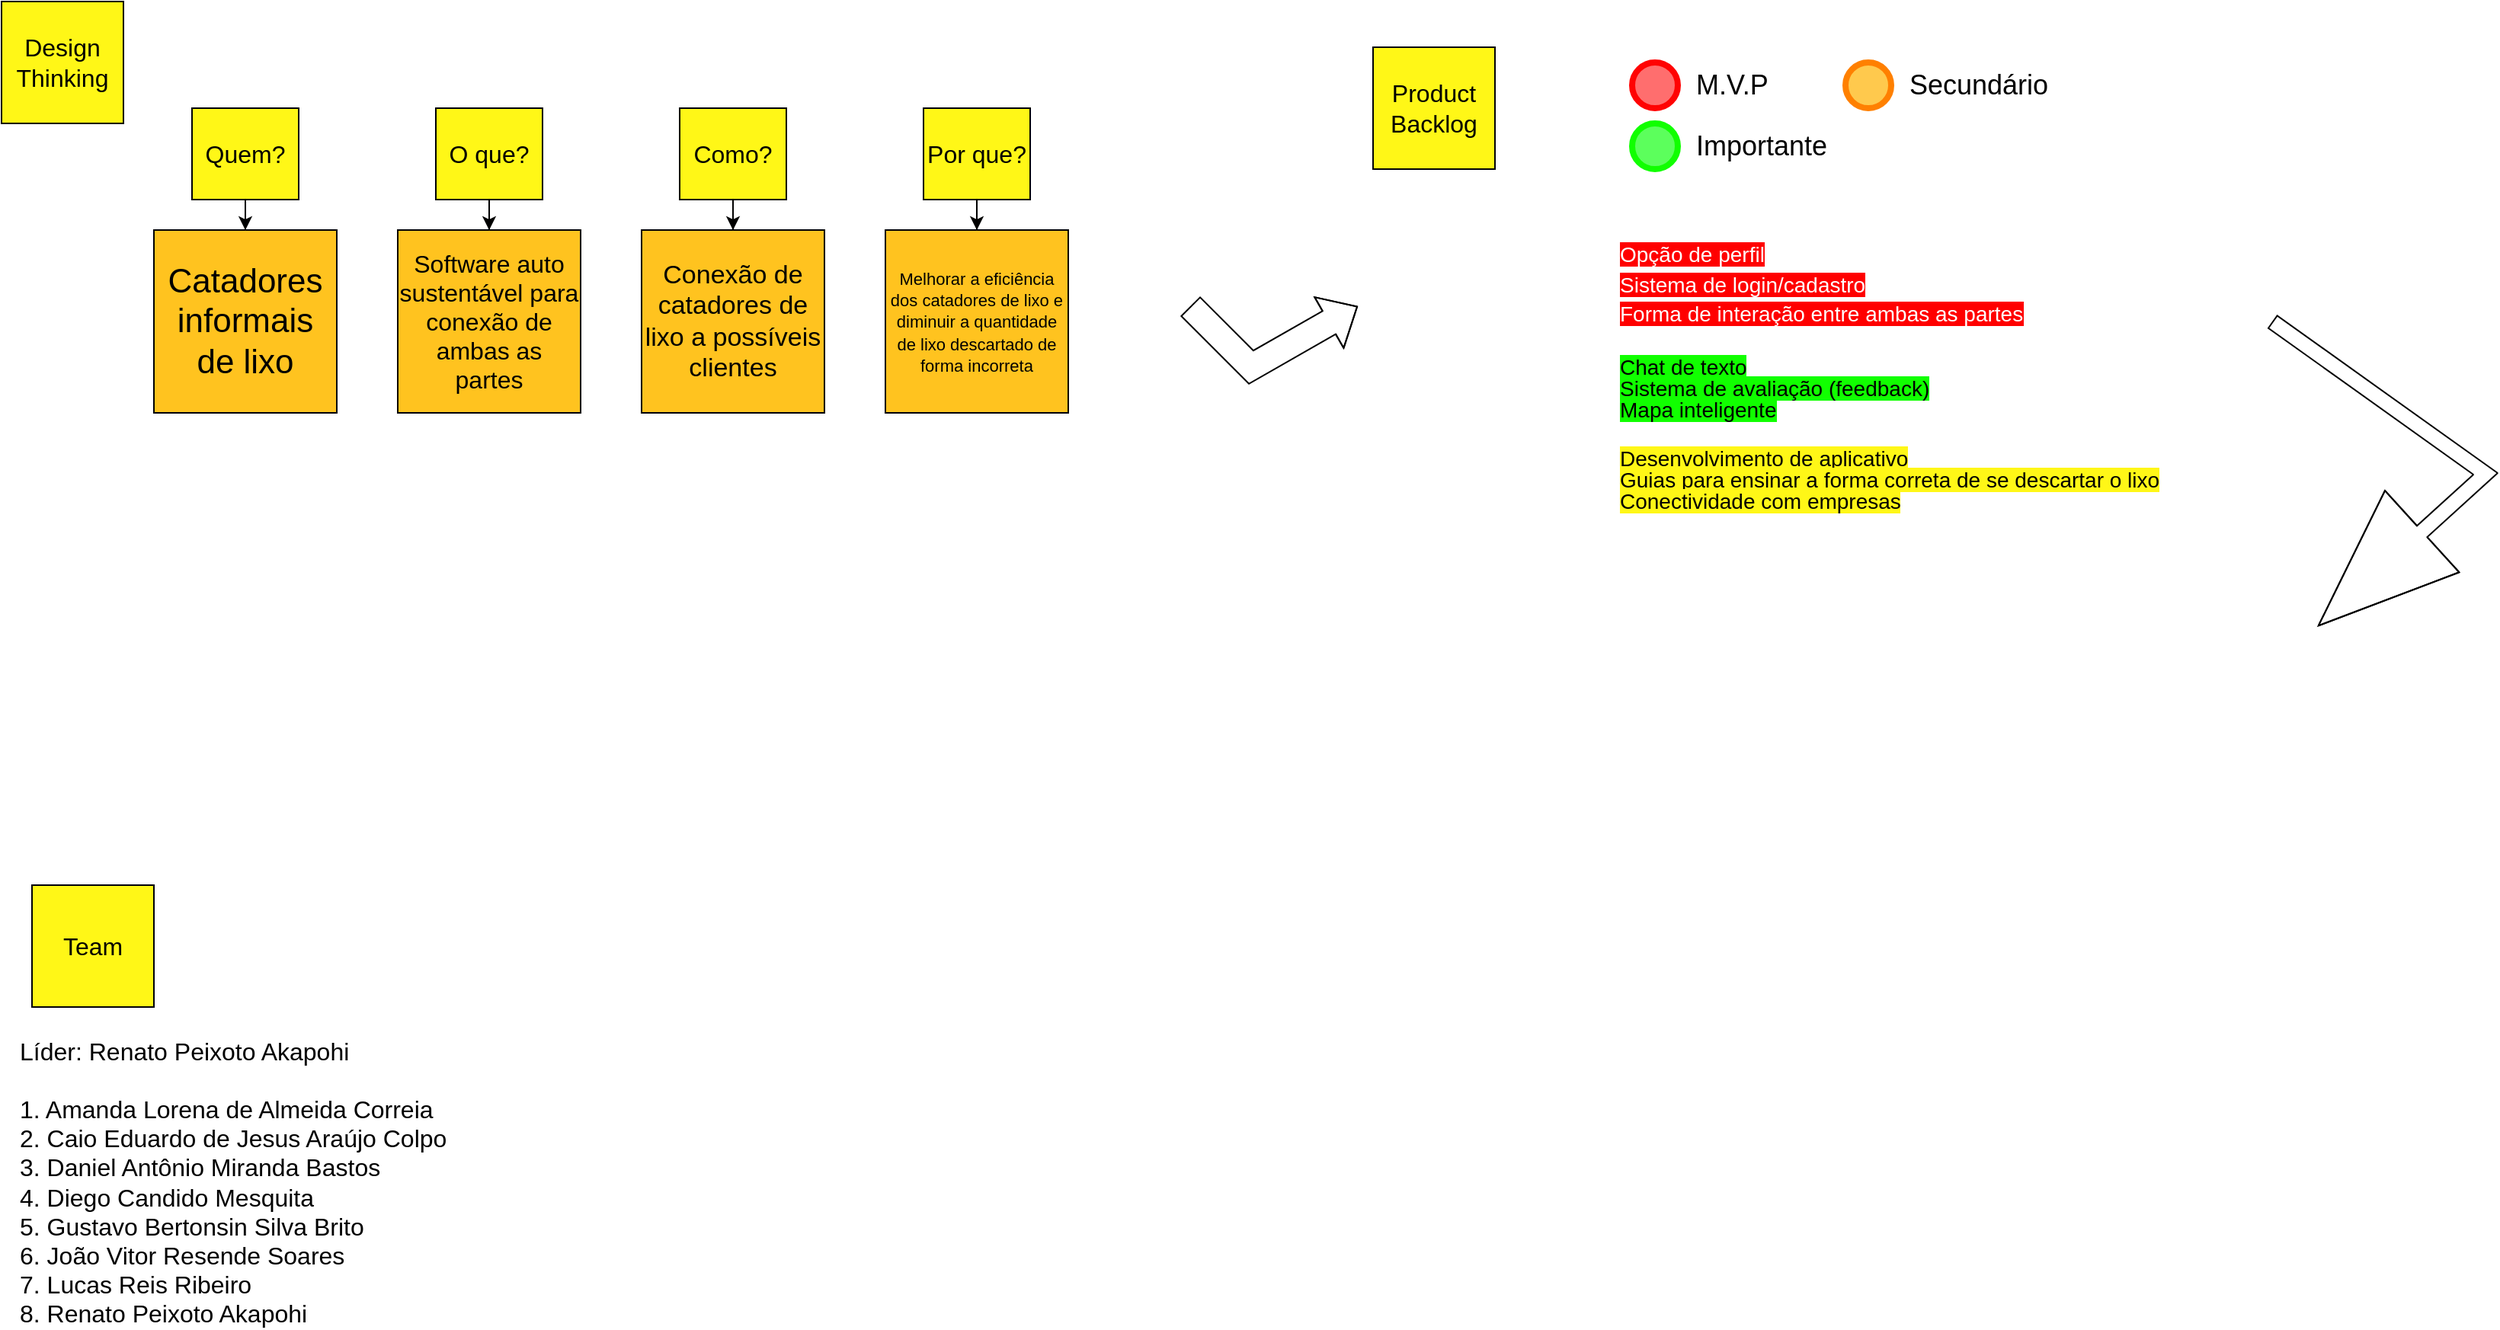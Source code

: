 <mxfile version="17.4.6" type="github">
  <diagram id="EuX7g-8AzffwRQ4VUyoB" name="Page-1">
    <mxGraphModel dx="2849" dy="1634" grid="1" gridSize="10" guides="1" tooltips="1" connect="1" arrows="1" fold="1" page="1" pageScale="1" pageWidth="1920" pageHeight="1200" math="0" shadow="0">
      <root>
        <mxCell id="0" />
        <mxCell id="1" parent="0" />
        <mxCell id="W_h7wsD205jmg9Gb9zEZ-4" value="&lt;font style=&quot;font-size: 22px&quot;&gt;Catadores informais de lixo&lt;/font&gt;" style="whiteSpace=wrap;html=1;fillColor=#FFC31F;" parent="1" vertex="1">
          <mxGeometry x="120" y="160" width="120" height="120" as="geometry" />
        </mxCell>
        <mxCell id="W_h7wsD205jmg9Gb9zEZ-5" value="&lt;font style=&quot;font-size: 16px&quot;&gt;Software auto sustentável para conexão de ambas as partes&lt;/font&gt;" style="whiteSpace=wrap;html=1;fillColor=#FFC31F;" parent="1" vertex="1">
          <mxGeometry x="280" y="160" width="120" height="120" as="geometry" />
        </mxCell>
        <mxCell id="W_h7wsD205jmg9Gb9zEZ-6" value="&lt;font style=&quot;font-size: 17px&quot;&gt;Conexão de catadores de lixo a possíveis clientes&lt;/font&gt;" style="whiteSpace=wrap;html=1;fillColor=#FFC31F;" parent="1" vertex="1">
          <mxGeometry x="440" y="160" width="120" height="120" as="geometry" />
        </mxCell>
        <mxCell id="W_h7wsD205jmg9Gb9zEZ-7" value="&lt;font style=&quot;font-size: 11px&quot;&gt;Melhorar a eficiência dos catadores de lixo e diminuir a quantidade de lixo descartado de forma incorreta&lt;/font&gt;" style="whiteSpace=wrap;html=1;fillColor=#FFC31F;" parent="1" vertex="1">
          <mxGeometry x="600" y="160" width="120" height="120" as="geometry" />
        </mxCell>
        <mxCell id="W_h7wsD205jmg9Gb9zEZ-8" value="&lt;font&gt;&lt;font style=&quot;font-size: 16px&quot;&gt;Design Thinking&lt;/font&gt;&lt;br&gt;&lt;/font&gt;" style="whiteSpace=wrap;html=1;fillColor=#FFF717;" parent="1" vertex="1">
          <mxGeometry x="20" y="10" width="80" height="80" as="geometry" />
        </mxCell>
        <mxCell id="W_h7wsD205jmg9Gb9zEZ-14" style="edgeStyle=orthogonalEdgeStyle;rounded=0;orthogonalLoop=1;jettySize=auto;html=1;exitX=0.5;exitY=1;exitDx=0;exitDy=0;fontSize=16;" parent="1" source="W_h7wsD205jmg9Gb9zEZ-9" target="W_h7wsD205jmg9Gb9zEZ-4" edge="1">
          <mxGeometry relative="1" as="geometry" />
        </mxCell>
        <mxCell id="W_h7wsD205jmg9Gb9zEZ-9" value="&lt;font&gt;&lt;font style=&quot;font-size: 16px&quot;&gt;Quem?&lt;/font&gt;&lt;br&gt;&lt;/font&gt;" style="whiteSpace=wrap;html=1;fillColor=#FFF717;" parent="1" vertex="1">
          <mxGeometry x="145" y="80" width="70" height="60" as="geometry" />
        </mxCell>
        <mxCell id="W_h7wsD205jmg9Gb9zEZ-15" style="edgeStyle=orthogonalEdgeStyle;rounded=0;orthogonalLoop=1;jettySize=auto;html=1;exitX=0.5;exitY=1;exitDx=0;exitDy=0;fontSize=16;" parent="1" source="W_h7wsD205jmg9Gb9zEZ-10" target="W_h7wsD205jmg9Gb9zEZ-5" edge="1">
          <mxGeometry relative="1" as="geometry" />
        </mxCell>
        <mxCell id="W_h7wsD205jmg9Gb9zEZ-10" value="&lt;font&gt;&lt;font style=&quot;font-size: 16px&quot;&gt;O que?&lt;/font&gt;&lt;br&gt;&lt;/font&gt;" style="whiteSpace=wrap;html=1;fillColor=#FFF717;" parent="1" vertex="1">
          <mxGeometry x="305" y="80" width="70" height="60" as="geometry" />
        </mxCell>
        <mxCell id="W_h7wsD205jmg9Gb9zEZ-16" style="edgeStyle=orthogonalEdgeStyle;rounded=0;orthogonalLoop=1;jettySize=auto;html=1;exitX=0.5;exitY=1;exitDx=0;exitDy=0;fontSize=16;" parent="1" source="W_h7wsD205jmg9Gb9zEZ-11" target="W_h7wsD205jmg9Gb9zEZ-6" edge="1">
          <mxGeometry relative="1" as="geometry" />
        </mxCell>
        <mxCell id="W_h7wsD205jmg9Gb9zEZ-11" value="&lt;font&gt;&lt;font style=&quot;font-size: 16px&quot;&gt;Como?&lt;/font&gt;&lt;br&gt;&lt;/font&gt;" style="whiteSpace=wrap;html=1;fillColor=#FFF717;" parent="1" vertex="1">
          <mxGeometry x="465" y="80" width="70" height="60" as="geometry" />
        </mxCell>
        <mxCell id="W_h7wsD205jmg9Gb9zEZ-17" style="edgeStyle=orthogonalEdgeStyle;rounded=0;orthogonalLoop=1;jettySize=auto;html=1;exitX=0.5;exitY=1;exitDx=0;exitDy=0;fontSize=16;" parent="1" source="W_h7wsD205jmg9Gb9zEZ-12" target="W_h7wsD205jmg9Gb9zEZ-7" edge="1">
          <mxGeometry relative="1" as="geometry" />
        </mxCell>
        <mxCell id="W_h7wsD205jmg9Gb9zEZ-12" value="&lt;font&gt;&lt;font style=&quot;font-size: 16px&quot;&gt;Por que?&lt;/font&gt;&lt;br&gt;&lt;/font&gt;" style="whiteSpace=wrap;html=1;fillColor=#FFF717;" parent="1" vertex="1">
          <mxGeometry x="625" y="80" width="70" height="60" as="geometry" />
        </mxCell>
        <mxCell id="W_h7wsD205jmg9Gb9zEZ-18" value="&lt;font&gt;&lt;font style=&quot;font-size: 16px&quot;&gt;Product Backlog&lt;/font&gt;&lt;br&gt;&lt;/font&gt;" style="whiteSpace=wrap;html=1;fillColor=#FFF717;" parent="1" vertex="1">
          <mxGeometry x="920" y="40" width="80" height="80" as="geometry" />
        </mxCell>
        <mxCell id="W_h7wsD205jmg9Gb9zEZ-19" value="" style="ellipse;whiteSpace=wrap;html=1;aspect=fixed;fontSize=11;fillColor=#FF6E6E;strokeColor=#FF0303;strokeWidth=4;" parent="1" vertex="1">
          <mxGeometry x="1090" y="50" width="30" height="30" as="geometry" />
        </mxCell>
        <mxCell id="W_h7wsD205jmg9Gb9zEZ-21" value="" style="ellipse;whiteSpace=wrap;html=1;aspect=fixed;fontSize=11;fillColor=#5CFF5C;strokeColor=#11FF00;strokeWidth=4;" parent="1" vertex="1">
          <mxGeometry x="1090" y="90" width="30" height="30" as="geometry" />
        </mxCell>
        <mxCell id="W_h7wsD205jmg9Gb9zEZ-22" value="" style="ellipse;whiteSpace=wrap;html=1;aspect=fixed;fontSize=11;fillColor=#FFC94D;strokeColor=#FF8000;strokeWidth=4;" parent="1" vertex="1">
          <mxGeometry x="1230" y="50" width="30" height="30" as="geometry" />
        </mxCell>
        <mxCell id="W_h7wsD205jmg9Gb9zEZ-23" value="&lt;font style=&quot;font-size: 18px&quot;&gt;M.V.P&lt;/font&gt;" style="text;html=1;strokeColor=none;fillColor=none;align=left;verticalAlign=middle;whiteSpace=wrap;rounded=0;fontSize=11;" parent="1" vertex="1">
          <mxGeometry x="1130" y="50" width="60" height="30" as="geometry" />
        </mxCell>
        <mxCell id="W_h7wsD205jmg9Gb9zEZ-24" value="&lt;div&gt;&lt;span style=&quot;font-size: 18px&quot;&gt;Importante&lt;/span&gt;&lt;/div&gt;" style="text;html=1;strokeColor=none;fillColor=none;align=left;verticalAlign=middle;whiteSpace=wrap;rounded=0;fontSize=11;" parent="1" vertex="1">
          <mxGeometry x="1130" y="90" width="60" height="30" as="geometry" />
        </mxCell>
        <mxCell id="W_h7wsD205jmg9Gb9zEZ-25" value="&lt;font style=&quot;font-size: 18px&quot;&gt;Secundário&lt;/font&gt;" style="text;html=1;strokeColor=none;fillColor=none;align=left;verticalAlign=middle;whiteSpace=wrap;rounded=0;fontSize=11;" parent="1" vertex="1">
          <mxGeometry x="1270" y="50" width="60" height="30" as="geometry" />
        </mxCell>
        <mxCell id="W_h7wsD205jmg9Gb9zEZ-29" value="" style="shape=flexArrow;endArrow=classic;html=1;rounded=0;fontSize=18;width=17.447;endSize=6.723;" parent="1" edge="1">
          <mxGeometry width="50" height="50" relative="1" as="geometry">
            <mxPoint x="800" y="210" as="sourcePoint" />
            <mxPoint x="910" y="210" as="targetPoint" />
            <Array as="points">
              <mxPoint x="840" y="250" />
            </Array>
          </mxGeometry>
        </mxCell>
        <mxCell id="UbhBKE3H_9LHpFoCL3gv-1" value="&lt;p style=&quot;line-height: 1.1&quot;&gt;&lt;font style=&quot;font-size: 14px ; line-height: 1 ; background-color: rgb(255 , 0 , 0)&quot; color=&quot;#ffffff&quot;&gt;Opção de perfil&lt;br&gt;Sistema de login/cadastro&lt;br&gt;Forma de interação entre ambas as partes&lt;/font&gt;&lt;/p&gt;&lt;p style=&quot;line-height: 0&quot;&gt;&lt;font style=&quot;font-size: 14px ; line-height: 1 ; background-color: rgb(17 , 255 , 0)&quot;&gt;Chat de texto&lt;br&gt;Sistema de avaliação (feedback)&lt;br&gt;Mapa inteligente&lt;/font&gt;&lt;/p&gt;&lt;p style=&quot;line-height: 0&quot;&gt;&lt;font style=&quot;font-size: 14px ; line-height: 1 ; background-color: rgb(255 , 247 , 23)&quot;&gt;Desenvolvimento de aplicativo&lt;br&gt;Guias para ensinar a forma correta de se descartar o lixo&lt;br&gt;Conectividade com empresas&lt;/font&gt;&lt;/p&gt;" style="text;html=1;strokeColor=none;fillColor=none;align=left;verticalAlign=middle;whiteSpace=wrap;rounded=0;fontSize=18;" vertex="1" parent="1">
          <mxGeometry x="1080" y="130" width="430" height="250" as="geometry" />
        </mxCell>
        <mxCell id="UbhBKE3H_9LHpFoCL3gv-4" value="&lt;font&gt;&lt;span style=&quot;font-size: 16px&quot;&gt;Team&lt;/span&gt;&lt;br&gt;&lt;/font&gt;" style="whiteSpace=wrap;html=1;fillColor=#FFF717;" vertex="1" parent="1">
          <mxGeometry x="40" y="590" width="80" height="80" as="geometry" />
        </mxCell>
        <mxCell id="UbhBKE3H_9LHpFoCL3gv-6" value="&lt;font style=&quot;font-size: 16px&quot;&gt;Líder: Renato Peixoto Akapohi&lt;br&gt;&lt;br&gt;1. Amanda Lorena de Almeida Correia&lt;br&gt;2. Caio Eduardo de Jesus Araújo Colpo&lt;br&gt;3. Daniel Antônio Miranda Bastos&lt;br&gt;4. Diego Candido Mesquita&lt;br&gt;5. Gustavo Bertonsin Silva Brito&lt;br&gt;6. João Vitor Resende Soares&lt;br&gt;7. Lucas Reis Ribeiro&lt;br&gt;8. Renato Peixoto Akapohi&lt;br&gt;&lt;/font&gt;" style="text;html=1;strokeColor=none;fillColor=none;align=left;verticalAlign=middle;whiteSpace=wrap;rounded=0;labelBackgroundColor=#FFFFFF;fontSize=14;fontColor=#000000;" vertex="1" parent="1">
          <mxGeometry x="30" y="720" width="340" height="130" as="geometry" />
        </mxCell>
        <mxCell id="UbhBKE3H_9LHpFoCL3gv-7" value="" style="shape=flexArrow;endArrow=classic;html=1;rounded=0;fontSize=16;fontColor=#000000;endWidth=61.429;endSize=30.3;" edge="1" parent="1">
          <mxGeometry width="50" height="50" relative="1" as="geometry">
            <mxPoint x="1510" y="220" as="sourcePoint" />
            <mxPoint x="1540" y="420" as="targetPoint" />
            <Array as="points">
              <mxPoint x="1650" y="320" />
            </Array>
          </mxGeometry>
        </mxCell>
      </root>
    </mxGraphModel>
  </diagram>
</mxfile>
